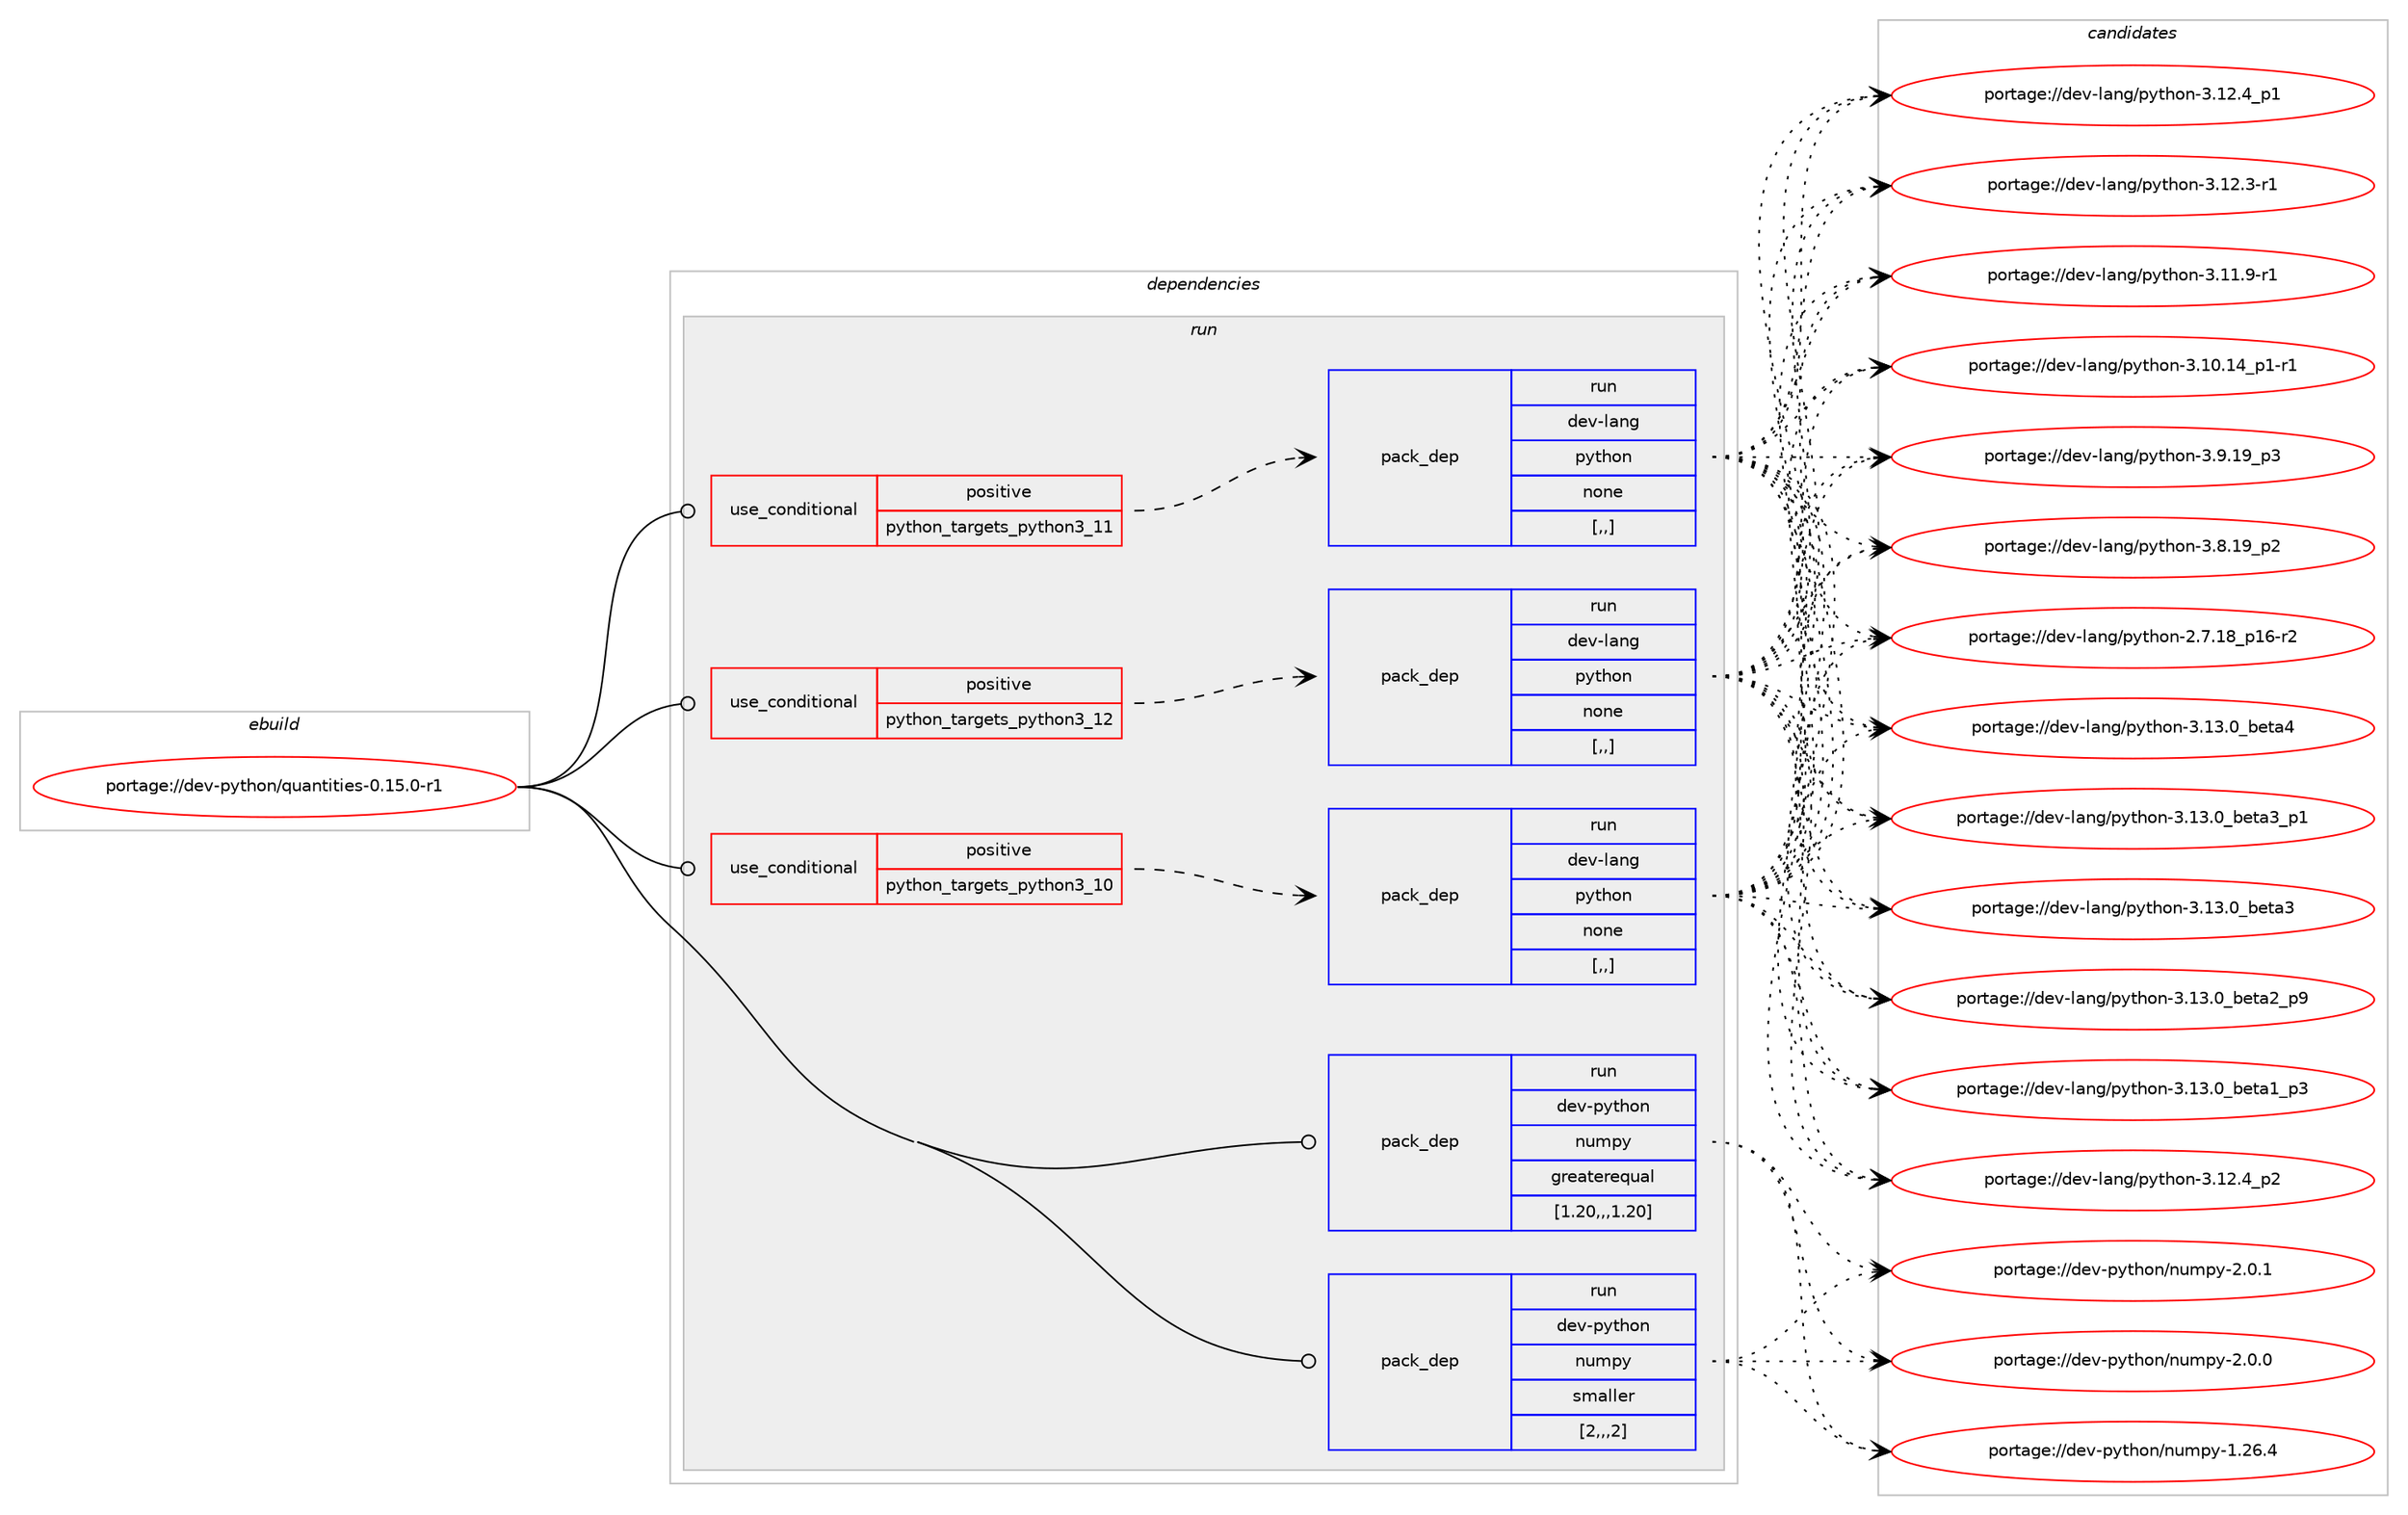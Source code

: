 digraph prolog {

# *************
# Graph options
# *************

newrank=true;
concentrate=true;
compound=true;
graph [rankdir=LR,fontname=Helvetica,fontsize=10,ranksep=1.5];#, ranksep=2.5, nodesep=0.2];
edge  [arrowhead=vee];
node  [fontname=Helvetica,fontsize=10];

# **********
# The ebuild
# **********

subgraph cluster_leftcol {
color=gray;
label=<<i>ebuild</i>>;
id [label="portage://dev-python/quantities-0.15.0-r1", color=red, width=4, href="../dev-python/quantities-0.15.0-r1.svg"];
}

# ****************
# The dependencies
# ****************

subgraph cluster_midcol {
color=gray;
label=<<i>dependencies</i>>;
subgraph cluster_compile {
fillcolor="#eeeeee";
style=filled;
label=<<i>compile</i>>;
}
subgraph cluster_compileandrun {
fillcolor="#eeeeee";
style=filled;
label=<<i>compile and run</i>>;
}
subgraph cluster_run {
fillcolor="#eeeeee";
style=filled;
label=<<i>run</i>>;
subgraph cond38854 {
dependency161648 [label=<<TABLE BORDER="0" CELLBORDER="1" CELLSPACING="0" CELLPADDING="4"><TR><TD ROWSPAN="3" CELLPADDING="10">use_conditional</TD></TR><TR><TD>positive</TD></TR><TR><TD>python_targets_python3_10</TD></TR></TABLE>>, shape=none, color=red];
subgraph pack121522 {
dependency161649 [label=<<TABLE BORDER="0" CELLBORDER="1" CELLSPACING="0" CELLPADDING="4" WIDTH="220"><TR><TD ROWSPAN="6" CELLPADDING="30">pack_dep</TD></TR><TR><TD WIDTH="110">run</TD></TR><TR><TD>dev-lang</TD></TR><TR><TD>python</TD></TR><TR><TD>none</TD></TR><TR><TD>[,,]</TD></TR></TABLE>>, shape=none, color=blue];
}
dependency161648:e -> dependency161649:w [weight=20,style="dashed",arrowhead="vee"];
}
id:e -> dependency161648:w [weight=20,style="solid",arrowhead="odot"];
subgraph cond38855 {
dependency161650 [label=<<TABLE BORDER="0" CELLBORDER="1" CELLSPACING="0" CELLPADDING="4"><TR><TD ROWSPAN="3" CELLPADDING="10">use_conditional</TD></TR><TR><TD>positive</TD></TR><TR><TD>python_targets_python3_11</TD></TR></TABLE>>, shape=none, color=red];
subgraph pack121523 {
dependency161651 [label=<<TABLE BORDER="0" CELLBORDER="1" CELLSPACING="0" CELLPADDING="4" WIDTH="220"><TR><TD ROWSPAN="6" CELLPADDING="30">pack_dep</TD></TR><TR><TD WIDTH="110">run</TD></TR><TR><TD>dev-lang</TD></TR><TR><TD>python</TD></TR><TR><TD>none</TD></TR><TR><TD>[,,]</TD></TR></TABLE>>, shape=none, color=blue];
}
dependency161650:e -> dependency161651:w [weight=20,style="dashed",arrowhead="vee"];
}
id:e -> dependency161650:w [weight=20,style="solid",arrowhead="odot"];
subgraph cond38856 {
dependency161652 [label=<<TABLE BORDER="0" CELLBORDER="1" CELLSPACING="0" CELLPADDING="4"><TR><TD ROWSPAN="3" CELLPADDING="10">use_conditional</TD></TR><TR><TD>positive</TD></TR><TR><TD>python_targets_python3_12</TD></TR></TABLE>>, shape=none, color=red];
subgraph pack121524 {
dependency161653 [label=<<TABLE BORDER="0" CELLBORDER="1" CELLSPACING="0" CELLPADDING="4" WIDTH="220"><TR><TD ROWSPAN="6" CELLPADDING="30">pack_dep</TD></TR><TR><TD WIDTH="110">run</TD></TR><TR><TD>dev-lang</TD></TR><TR><TD>python</TD></TR><TR><TD>none</TD></TR><TR><TD>[,,]</TD></TR></TABLE>>, shape=none, color=blue];
}
dependency161652:e -> dependency161653:w [weight=20,style="dashed",arrowhead="vee"];
}
id:e -> dependency161652:w [weight=20,style="solid",arrowhead="odot"];
subgraph pack121525 {
dependency161654 [label=<<TABLE BORDER="0" CELLBORDER="1" CELLSPACING="0" CELLPADDING="4" WIDTH="220"><TR><TD ROWSPAN="6" CELLPADDING="30">pack_dep</TD></TR><TR><TD WIDTH="110">run</TD></TR><TR><TD>dev-python</TD></TR><TR><TD>numpy</TD></TR><TR><TD>greaterequal</TD></TR><TR><TD>[1.20,,,1.20]</TD></TR></TABLE>>, shape=none, color=blue];
}
id:e -> dependency161654:w [weight=20,style="solid",arrowhead="odot"];
subgraph pack121526 {
dependency161655 [label=<<TABLE BORDER="0" CELLBORDER="1" CELLSPACING="0" CELLPADDING="4" WIDTH="220"><TR><TD ROWSPAN="6" CELLPADDING="30">pack_dep</TD></TR><TR><TD WIDTH="110">run</TD></TR><TR><TD>dev-python</TD></TR><TR><TD>numpy</TD></TR><TR><TD>smaller</TD></TR><TR><TD>[2,,,2]</TD></TR></TABLE>>, shape=none, color=blue];
}
id:e -> dependency161655:w [weight=20,style="solid",arrowhead="odot"];
}
}

# **************
# The candidates
# **************

subgraph cluster_choices {
rank=same;
color=gray;
label=<<i>candidates</i>>;

subgraph choice121522 {
color=black;
nodesep=1;
choice1001011184510897110103471121211161041111104551464951464895981011169752 [label="portage://dev-lang/python-3.13.0_beta4", color=red, width=4,href="../dev-lang/python-3.13.0_beta4.svg"];
choice10010111845108971101034711212111610411111045514649514648959810111697519511249 [label="portage://dev-lang/python-3.13.0_beta3_p1", color=red, width=4,href="../dev-lang/python-3.13.0_beta3_p1.svg"];
choice1001011184510897110103471121211161041111104551464951464895981011169751 [label="portage://dev-lang/python-3.13.0_beta3", color=red, width=4,href="../dev-lang/python-3.13.0_beta3.svg"];
choice10010111845108971101034711212111610411111045514649514648959810111697509511257 [label="portage://dev-lang/python-3.13.0_beta2_p9", color=red, width=4,href="../dev-lang/python-3.13.0_beta2_p9.svg"];
choice10010111845108971101034711212111610411111045514649514648959810111697499511251 [label="portage://dev-lang/python-3.13.0_beta1_p3", color=red, width=4,href="../dev-lang/python-3.13.0_beta1_p3.svg"];
choice100101118451089711010347112121116104111110455146495046529511250 [label="portage://dev-lang/python-3.12.4_p2", color=red, width=4,href="../dev-lang/python-3.12.4_p2.svg"];
choice100101118451089711010347112121116104111110455146495046529511249 [label="portage://dev-lang/python-3.12.4_p1", color=red, width=4,href="../dev-lang/python-3.12.4_p1.svg"];
choice100101118451089711010347112121116104111110455146495046514511449 [label="portage://dev-lang/python-3.12.3-r1", color=red, width=4,href="../dev-lang/python-3.12.3-r1.svg"];
choice100101118451089711010347112121116104111110455146494946574511449 [label="portage://dev-lang/python-3.11.9-r1", color=red, width=4,href="../dev-lang/python-3.11.9-r1.svg"];
choice100101118451089711010347112121116104111110455146494846495295112494511449 [label="portage://dev-lang/python-3.10.14_p1-r1", color=red, width=4,href="../dev-lang/python-3.10.14_p1-r1.svg"];
choice100101118451089711010347112121116104111110455146574649579511251 [label="portage://dev-lang/python-3.9.19_p3", color=red, width=4,href="../dev-lang/python-3.9.19_p3.svg"];
choice100101118451089711010347112121116104111110455146564649579511250 [label="portage://dev-lang/python-3.8.19_p2", color=red, width=4,href="../dev-lang/python-3.8.19_p2.svg"];
choice100101118451089711010347112121116104111110455046554649569511249544511450 [label="portage://dev-lang/python-2.7.18_p16-r2", color=red, width=4,href="../dev-lang/python-2.7.18_p16-r2.svg"];
dependency161649:e -> choice1001011184510897110103471121211161041111104551464951464895981011169752:w [style=dotted,weight="100"];
dependency161649:e -> choice10010111845108971101034711212111610411111045514649514648959810111697519511249:w [style=dotted,weight="100"];
dependency161649:e -> choice1001011184510897110103471121211161041111104551464951464895981011169751:w [style=dotted,weight="100"];
dependency161649:e -> choice10010111845108971101034711212111610411111045514649514648959810111697509511257:w [style=dotted,weight="100"];
dependency161649:e -> choice10010111845108971101034711212111610411111045514649514648959810111697499511251:w [style=dotted,weight="100"];
dependency161649:e -> choice100101118451089711010347112121116104111110455146495046529511250:w [style=dotted,weight="100"];
dependency161649:e -> choice100101118451089711010347112121116104111110455146495046529511249:w [style=dotted,weight="100"];
dependency161649:e -> choice100101118451089711010347112121116104111110455146495046514511449:w [style=dotted,weight="100"];
dependency161649:e -> choice100101118451089711010347112121116104111110455146494946574511449:w [style=dotted,weight="100"];
dependency161649:e -> choice100101118451089711010347112121116104111110455146494846495295112494511449:w [style=dotted,weight="100"];
dependency161649:e -> choice100101118451089711010347112121116104111110455146574649579511251:w [style=dotted,weight="100"];
dependency161649:e -> choice100101118451089711010347112121116104111110455146564649579511250:w [style=dotted,weight="100"];
dependency161649:e -> choice100101118451089711010347112121116104111110455046554649569511249544511450:w [style=dotted,weight="100"];
}
subgraph choice121523 {
color=black;
nodesep=1;
choice1001011184510897110103471121211161041111104551464951464895981011169752 [label="portage://dev-lang/python-3.13.0_beta4", color=red, width=4,href="../dev-lang/python-3.13.0_beta4.svg"];
choice10010111845108971101034711212111610411111045514649514648959810111697519511249 [label="portage://dev-lang/python-3.13.0_beta3_p1", color=red, width=4,href="../dev-lang/python-3.13.0_beta3_p1.svg"];
choice1001011184510897110103471121211161041111104551464951464895981011169751 [label="portage://dev-lang/python-3.13.0_beta3", color=red, width=4,href="../dev-lang/python-3.13.0_beta3.svg"];
choice10010111845108971101034711212111610411111045514649514648959810111697509511257 [label="portage://dev-lang/python-3.13.0_beta2_p9", color=red, width=4,href="../dev-lang/python-3.13.0_beta2_p9.svg"];
choice10010111845108971101034711212111610411111045514649514648959810111697499511251 [label="portage://dev-lang/python-3.13.0_beta1_p3", color=red, width=4,href="../dev-lang/python-3.13.0_beta1_p3.svg"];
choice100101118451089711010347112121116104111110455146495046529511250 [label="portage://dev-lang/python-3.12.4_p2", color=red, width=4,href="../dev-lang/python-3.12.4_p2.svg"];
choice100101118451089711010347112121116104111110455146495046529511249 [label="portage://dev-lang/python-3.12.4_p1", color=red, width=4,href="../dev-lang/python-3.12.4_p1.svg"];
choice100101118451089711010347112121116104111110455146495046514511449 [label="portage://dev-lang/python-3.12.3-r1", color=red, width=4,href="../dev-lang/python-3.12.3-r1.svg"];
choice100101118451089711010347112121116104111110455146494946574511449 [label="portage://dev-lang/python-3.11.9-r1", color=red, width=4,href="../dev-lang/python-3.11.9-r1.svg"];
choice100101118451089711010347112121116104111110455146494846495295112494511449 [label="portage://dev-lang/python-3.10.14_p1-r1", color=red, width=4,href="../dev-lang/python-3.10.14_p1-r1.svg"];
choice100101118451089711010347112121116104111110455146574649579511251 [label="portage://dev-lang/python-3.9.19_p3", color=red, width=4,href="../dev-lang/python-3.9.19_p3.svg"];
choice100101118451089711010347112121116104111110455146564649579511250 [label="portage://dev-lang/python-3.8.19_p2", color=red, width=4,href="../dev-lang/python-3.8.19_p2.svg"];
choice100101118451089711010347112121116104111110455046554649569511249544511450 [label="portage://dev-lang/python-2.7.18_p16-r2", color=red, width=4,href="../dev-lang/python-2.7.18_p16-r2.svg"];
dependency161651:e -> choice1001011184510897110103471121211161041111104551464951464895981011169752:w [style=dotted,weight="100"];
dependency161651:e -> choice10010111845108971101034711212111610411111045514649514648959810111697519511249:w [style=dotted,weight="100"];
dependency161651:e -> choice1001011184510897110103471121211161041111104551464951464895981011169751:w [style=dotted,weight="100"];
dependency161651:e -> choice10010111845108971101034711212111610411111045514649514648959810111697509511257:w [style=dotted,weight="100"];
dependency161651:e -> choice10010111845108971101034711212111610411111045514649514648959810111697499511251:w [style=dotted,weight="100"];
dependency161651:e -> choice100101118451089711010347112121116104111110455146495046529511250:w [style=dotted,weight="100"];
dependency161651:e -> choice100101118451089711010347112121116104111110455146495046529511249:w [style=dotted,weight="100"];
dependency161651:e -> choice100101118451089711010347112121116104111110455146495046514511449:w [style=dotted,weight="100"];
dependency161651:e -> choice100101118451089711010347112121116104111110455146494946574511449:w [style=dotted,weight="100"];
dependency161651:e -> choice100101118451089711010347112121116104111110455146494846495295112494511449:w [style=dotted,weight="100"];
dependency161651:e -> choice100101118451089711010347112121116104111110455146574649579511251:w [style=dotted,weight="100"];
dependency161651:e -> choice100101118451089711010347112121116104111110455146564649579511250:w [style=dotted,weight="100"];
dependency161651:e -> choice100101118451089711010347112121116104111110455046554649569511249544511450:w [style=dotted,weight="100"];
}
subgraph choice121524 {
color=black;
nodesep=1;
choice1001011184510897110103471121211161041111104551464951464895981011169752 [label="portage://dev-lang/python-3.13.0_beta4", color=red, width=4,href="../dev-lang/python-3.13.0_beta4.svg"];
choice10010111845108971101034711212111610411111045514649514648959810111697519511249 [label="portage://dev-lang/python-3.13.0_beta3_p1", color=red, width=4,href="../dev-lang/python-3.13.0_beta3_p1.svg"];
choice1001011184510897110103471121211161041111104551464951464895981011169751 [label="portage://dev-lang/python-3.13.0_beta3", color=red, width=4,href="../dev-lang/python-3.13.0_beta3.svg"];
choice10010111845108971101034711212111610411111045514649514648959810111697509511257 [label="portage://dev-lang/python-3.13.0_beta2_p9", color=red, width=4,href="../dev-lang/python-3.13.0_beta2_p9.svg"];
choice10010111845108971101034711212111610411111045514649514648959810111697499511251 [label="portage://dev-lang/python-3.13.0_beta1_p3", color=red, width=4,href="../dev-lang/python-3.13.0_beta1_p3.svg"];
choice100101118451089711010347112121116104111110455146495046529511250 [label="portage://dev-lang/python-3.12.4_p2", color=red, width=4,href="../dev-lang/python-3.12.4_p2.svg"];
choice100101118451089711010347112121116104111110455146495046529511249 [label="portage://dev-lang/python-3.12.4_p1", color=red, width=4,href="../dev-lang/python-3.12.4_p1.svg"];
choice100101118451089711010347112121116104111110455146495046514511449 [label="portage://dev-lang/python-3.12.3-r1", color=red, width=4,href="../dev-lang/python-3.12.3-r1.svg"];
choice100101118451089711010347112121116104111110455146494946574511449 [label="portage://dev-lang/python-3.11.9-r1", color=red, width=4,href="../dev-lang/python-3.11.9-r1.svg"];
choice100101118451089711010347112121116104111110455146494846495295112494511449 [label="portage://dev-lang/python-3.10.14_p1-r1", color=red, width=4,href="../dev-lang/python-3.10.14_p1-r1.svg"];
choice100101118451089711010347112121116104111110455146574649579511251 [label="portage://dev-lang/python-3.9.19_p3", color=red, width=4,href="../dev-lang/python-3.9.19_p3.svg"];
choice100101118451089711010347112121116104111110455146564649579511250 [label="portage://dev-lang/python-3.8.19_p2", color=red, width=4,href="../dev-lang/python-3.8.19_p2.svg"];
choice100101118451089711010347112121116104111110455046554649569511249544511450 [label="portage://dev-lang/python-2.7.18_p16-r2", color=red, width=4,href="../dev-lang/python-2.7.18_p16-r2.svg"];
dependency161653:e -> choice1001011184510897110103471121211161041111104551464951464895981011169752:w [style=dotted,weight="100"];
dependency161653:e -> choice10010111845108971101034711212111610411111045514649514648959810111697519511249:w [style=dotted,weight="100"];
dependency161653:e -> choice1001011184510897110103471121211161041111104551464951464895981011169751:w [style=dotted,weight="100"];
dependency161653:e -> choice10010111845108971101034711212111610411111045514649514648959810111697509511257:w [style=dotted,weight="100"];
dependency161653:e -> choice10010111845108971101034711212111610411111045514649514648959810111697499511251:w [style=dotted,weight="100"];
dependency161653:e -> choice100101118451089711010347112121116104111110455146495046529511250:w [style=dotted,weight="100"];
dependency161653:e -> choice100101118451089711010347112121116104111110455146495046529511249:w [style=dotted,weight="100"];
dependency161653:e -> choice100101118451089711010347112121116104111110455146495046514511449:w [style=dotted,weight="100"];
dependency161653:e -> choice100101118451089711010347112121116104111110455146494946574511449:w [style=dotted,weight="100"];
dependency161653:e -> choice100101118451089711010347112121116104111110455146494846495295112494511449:w [style=dotted,weight="100"];
dependency161653:e -> choice100101118451089711010347112121116104111110455146574649579511251:w [style=dotted,weight="100"];
dependency161653:e -> choice100101118451089711010347112121116104111110455146564649579511250:w [style=dotted,weight="100"];
dependency161653:e -> choice100101118451089711010347112121116104111110455046554649569511249544511450:w [style=dotted,weight="100"];
}
subgraph choice121525 {
color=black;
nodesep=1;
choice1001011184511212111610411111047110117109112121455046484649 [label="portage://dev-python/numpy-2.0.1", color=red, width=4,href="../dev-python/numpy-2.0.1.svg"];
choice1001011184511212111610411111047110117109112121455046484648 [label="portage://dev-python/numpy-2.0.0", color=red, width=4,href="../dev-python/numpy-2.0.0.svg"];
choice100101118451121211161041111104711011710911212145494650544652 [label="portage://dev-python/numpy-1.26.4", color=red, width=4,href="../dev-python/numpy-1.26.4.svg"];
dependency161654:e -> choice1001011184511212111610411111047110117109112121455046484649:w [style=dotted,weight="100"];
dependency161654:e -> choice1001011184511212111610411111047110117109112121455046484648:w [style=dotted,weight="100"];
dependency161654:e -> choice100101118451121211161041111104711011710911212145494650544652:w [style=dotted,weight="100"];
}
subgraph choice121526 {
color=black;
nodesep=1;
choice1001011184511212111610411111047110117109112121455046484649 [label="portage://dev-python/numpy-2.0.1", color=red, width=4,href="../dev-python/numpy-2.0.1.svg"];
choice1001011184511212111610411111047110117109112121455046484648 [label="portage://dev-python/numpy-2.0.0", color=red, width=4,href="../dev-python/numpy-2.0.0.svg"];
choice100101118451121211161041111104711011710911212145494650544652 [label="portage://dev-python/numpy-1.26.4", color=red, width=4,href="../dev-python/numpy-1.26.4.svg"];
dependency161655:e -> choice1001011184511212111610411111047110117109112121455046484649:w [style=dotted,weight="100"];
dependency161655:e -> choice1001011184511212111610411111047110117109112121455046484648:w [style=dotted,weight="100"];
dependency161655:e -> choice100101118451121211161041111104711011710911212145494650544652:w [style=dotted,weight="100"];
}
}

}
